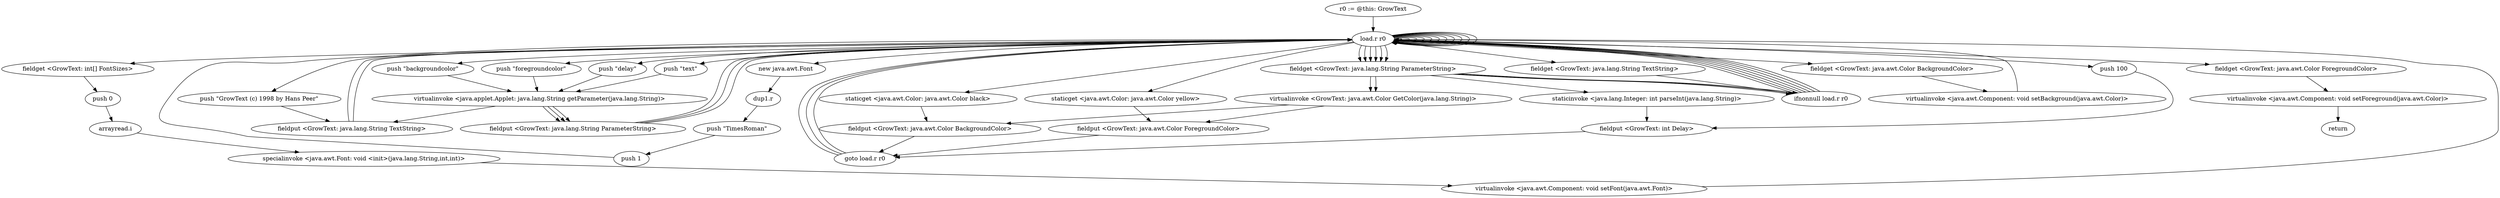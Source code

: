 digraph "" {
    "r0 := @this: GrowText"
    "load.r r0"
    "r0 := @this: GrowText"->"load.r r0";
    "new java.awt.Font"
    "load.r r0"->"new java.awt.Font";
    "dup1.r"
    "new java.awt.Font"->"dup1.r";
    "push \"TimesRoman\""
    "dup1.r"->"push \"TimesRoman\"";
    "push 1"
    "push \"TimesRoman\""->"push 1";
    "push 1"->"load.r r0";
    "fieldget <GrowText: int[] FontSizes>"
    "load.r r0"->"fieldget <GrowText: int[] FontSizes>";
    "push 0"
    "fieldget <GrowText: int[] FontSizes>"->"push 0";
    "arrayread.i"
    "push 0"->"arrayread.i";
    "specialinvoke <java.awt.Font: void <init>(java.lang.String,int,int)>"
    "arrayread.i"->"specialinvoke <java.awt.Font: void <init>(java.lang.String,int,int)>";
    "virtualinvoke <java.awt.Component: void setFont(java.awt.Font)>"
    "specialinvoke <java.awt.Font: void <init>(java.lang.String,int,int)>"->"virtualinvoke <java.awt.Component: void setFont(java.awt.Font)>";
    "virtualinvoke <java.awt.Component: void setFont(java.awt.Font)>"->"load.r r0";
    "load.r r0"->"load.r r0";
    "push \"text\""
    "load.r r0"->"push \"text\"";
    "virtualinvoke <java.applet.Applet: java.lang.String getParameter(java.lang.String)>"
    "push \"text\""->"virtualinvoke <java.applet.Applet: java.lang.String getParameter(java.lang.String)>";
    "fieldput <GrowText: java.lang.String TextString>"
    "virtualinvoke <java.applet.Applet: java.lang.String getParameter(java.lang.String)>"->"fieldput <GrowText: java.lang.String TextString>";
    "fieldput <GrowText: java.lang.String TextString>"->"load.r r0";
    "fieldget <GrowText: java.lang.String TextString>"
    "load.r r0"->"fieldget <GrowText: java.lang.String TextString>";
    "ifnonnull load.r r0"
    "fieldget <GrowText: java.lang.String TextString>"->"ifnonnull load.r r0";
    "ifnonnull load.r r0"->"load.r r0";
    "push \"GrowText (c) 1998 by Hans Peer\""
    "load.r r0"->"push \"GrowText (c) 1998 by Hans Peer\"";
    "push \"GrowText (c) 1998 by Hans Peer\""->"fieldput <GrowText: java.lang.String TextString>";
    "fieldput <GrowText: java.lang.String TextString>"->"load.r r0";
    "load.r r0"->"load.r r0";
    "push \"backgroundcolor\""
    "load.r r0"->"push \"backgroundcolor\"";
    "push \"backgroundcolor\""->"virtualinvoke <java.applet.Applet: java.lang.String getParameter(java.lang.String)>";
    "fieldput <GrowText: java.lang.String ParameterString>"
    "virtualinvoke <java.applet.Applet: java.lang.String getParameter(java.lang.String)>"->"fieldput <GrowText: java.lang.String ParameterString>";
    "fieldput <GrowText: java.lang.String ParameterString>"->"load.r r0";
    "fieldget <GrowText: java.lang.String ParameterString>"
    "load.r r0"->"fieldget <GrowText: java.lang.String ParameterString>";
    "fieldget <GrowText: java.lang.String ParameterString>"->"ifnonnull load.r r0";
    "ifnonnull load.r r0"->"load.r r0";
    "staticget <java.awt.Color: java.awt.Color black>"
    "load.r r0"->"staticget <java.awt.Color: java.awt.Color black>";
    "fieldput <GrowText: java.awt.Color BackgroundColor>"
    "staticget <java.awt.Color: java.awt.Color black>"->"fieldput <GrowText: java.awt.Color BackgroundColor>";
    "goto load.r r0"
    "fieldput <GrowText: java.awt.Color BackgroundColor>"->"goto load.r r0";
    "goto load.r r0"->"load.r r0";
    "load.r r0"->"load.r r0";
    "push \"foregroundcolor\""
    "load.r r0"->"push \"foregroundcolor\"";
    "push \"foregroundcolor\""->"virtualinvoke <java.applet.Applet: java.lang.String getParameter(java.lang.String)>";
    "virtualinvoke <java.applet.Applet: java.lang.String getParameter(java.lang.String)>"->"fieldput <GrowText: java.lang.String ParameterString>";
    "fieldput <GrowText: java.lang.String ParameterString>"->"load.r r0";
    "load.r r0"->"fieldget <GrowText: java.lang.String ParameterString>";
    "fieldget <GrowText: java.lang.String ParameterString>"->"ifnonnull load.r r0";
    "ifnonnull load.r r0"->"load.r r0";
    "staticget <java.awt.Color: java.awt.Color yellow>"
    "load.r r0"->"staticget <java.awt.Color: java.awt.Color yellow>";
    "fieldput <GrowText: java.awt.Color ForegroundColor>"
    "staticget <java.awt.Color: java.awt.Color yellow>"->"fieldput <GrowText: java.awt.Color ForegroundColor>";
    "fieldput <GrowText: java.awt.Color ForegroundColor>"->"goto load.r r0";
    "goto load.r r0"->"load.r r0";
    "load.r r0"->"load.r r0";
    "push \"delay\""
    "load.r r0"->"push \"delay\"";
    "push \"delay\""->"virtualinvoke <java.applet.Applet: java.lang.String getParameter(java.lang.String)>";
    "virtualinvoke <java.applet.Applet: java.lang.String getParameter(java.lang.String)>"->"fieldput <GrowText: java.lang.String ParameterString>";
    "fieldput <GrowText: java.lang.String ParameterString>"->"load.r r0";
    "load.r r0"->"fieldget <GrowText: java.lang.String ParameterString>";
    "fieldget <GrowText: java.lang.String ParameterString>"->"ifnonnull load.r r0";
    "ifnonnull load.r r0"->"load.r r0";
    "push 100"
    "load.r r0"->"push 100";
    "fieldput <GrowText: int Delay>"
    "push 100"->"fieldput <GrowText: int Delay>";
    "fieldput <GrowText: int Delay>"->"goto load.r r0";
    "goto load.r r0"->"load.r r0";
    "load.r r0"->"load.r r0";
    "fieldget <GrowText: java.awt.Color BackgroundColor>"
    "load.r r0"->"fieldget <GrowText: java.awt.Color BackgroundColor>";
    "virtualinvoke <java.awt.Component: void setBackground(java.awt.Color)>"
    "fieldget <GrowText: java.awt.Color BackgroundColor>"->"virtualinvoke <java.awt.Component: void setBackground(java.awt.Color)>";
    "virtualinvoke <java.awt.Component: void setBackground(java.awt.Color)>"->"load.r r0";
    "load.r r0"->"load.r r0";
    "fieldget <GrowText: java.awt.Color ForegroundColor>"
    "load.r r0"->"fieldget <GrowText: java.awt.Color ForegroundColor>";
    "virtualinvoke <java.awt.Component: void setForeground(java.awt.Color)>"
    "fieldget <GrowText: java.awt.Color ForegroundColor>"->"virtualinvoke <java.awt.Component: void setForeground(java.awt.Color)>";
    "return"
    "virtualinvoke <java.awt.Component: void setForeground(java.awt.Color)>"->"return";
    "ifnonnull load.r r0"->"load.r r0";
    "load.r r0"->"load.r r0";
    "load.r r0"->"fieldget <GrowText: java.lang.String ParameterString>";
    "staticinvoke <java.lang.Integer: int parseInt(java.lang.String)>"
    "fieldget <GrowText: java.lang.String ParameterString>"->"staticinvoke <java.lang.Integer: int parseInt(java.lang.String)>";
    "staticinvoke <java.lang.Integer: int parseInt(java.lang.String)>"->"fieldput <GrowText: int Delay>";
    "ifnonnull load.r r0"->"load.r r0";
    "load.r r0"->"load.r r0";
    "load.r r0"->"load.r r0";
    "load.r r0"->"fieldget <GrowText: java.lang.String ParameterString>";
    "virtualinvoke <GrowText: java.awt.Color GetColor(java.lang.String)>"
    "fieldget <GrowText: java.lang.String ParameterString>"->"virtualinvoke <GrowText: java.awt.Color GetColor(java.lang.String)>";
    "virtualinvoke <GrowText: java.awt.Color GetColor(java.lang.String)>"->"fieldput <GrowText: java.awt.Color ForegroundColor>";
    "ifnonnull load.r r0"->"load.r r0";
    "load.r r0"->"load.r r0";
    "load.r r0"->"load.r r0";
    "load.r r0"->"fieldget <GrowText: java.lang.String ParameterString>";
    "fieldget <GrowText: java.lang.String ParameterString>"->"virtualinvoke <GrowText: java.awt.Color GetColor(java.lang.String)>";
    "virtualinvoke <GrowText: java.awt.Color GetColor(java.lang.String)>"->"fieldput <GrowText: java.awt.Color BackgroundColor>";
}
